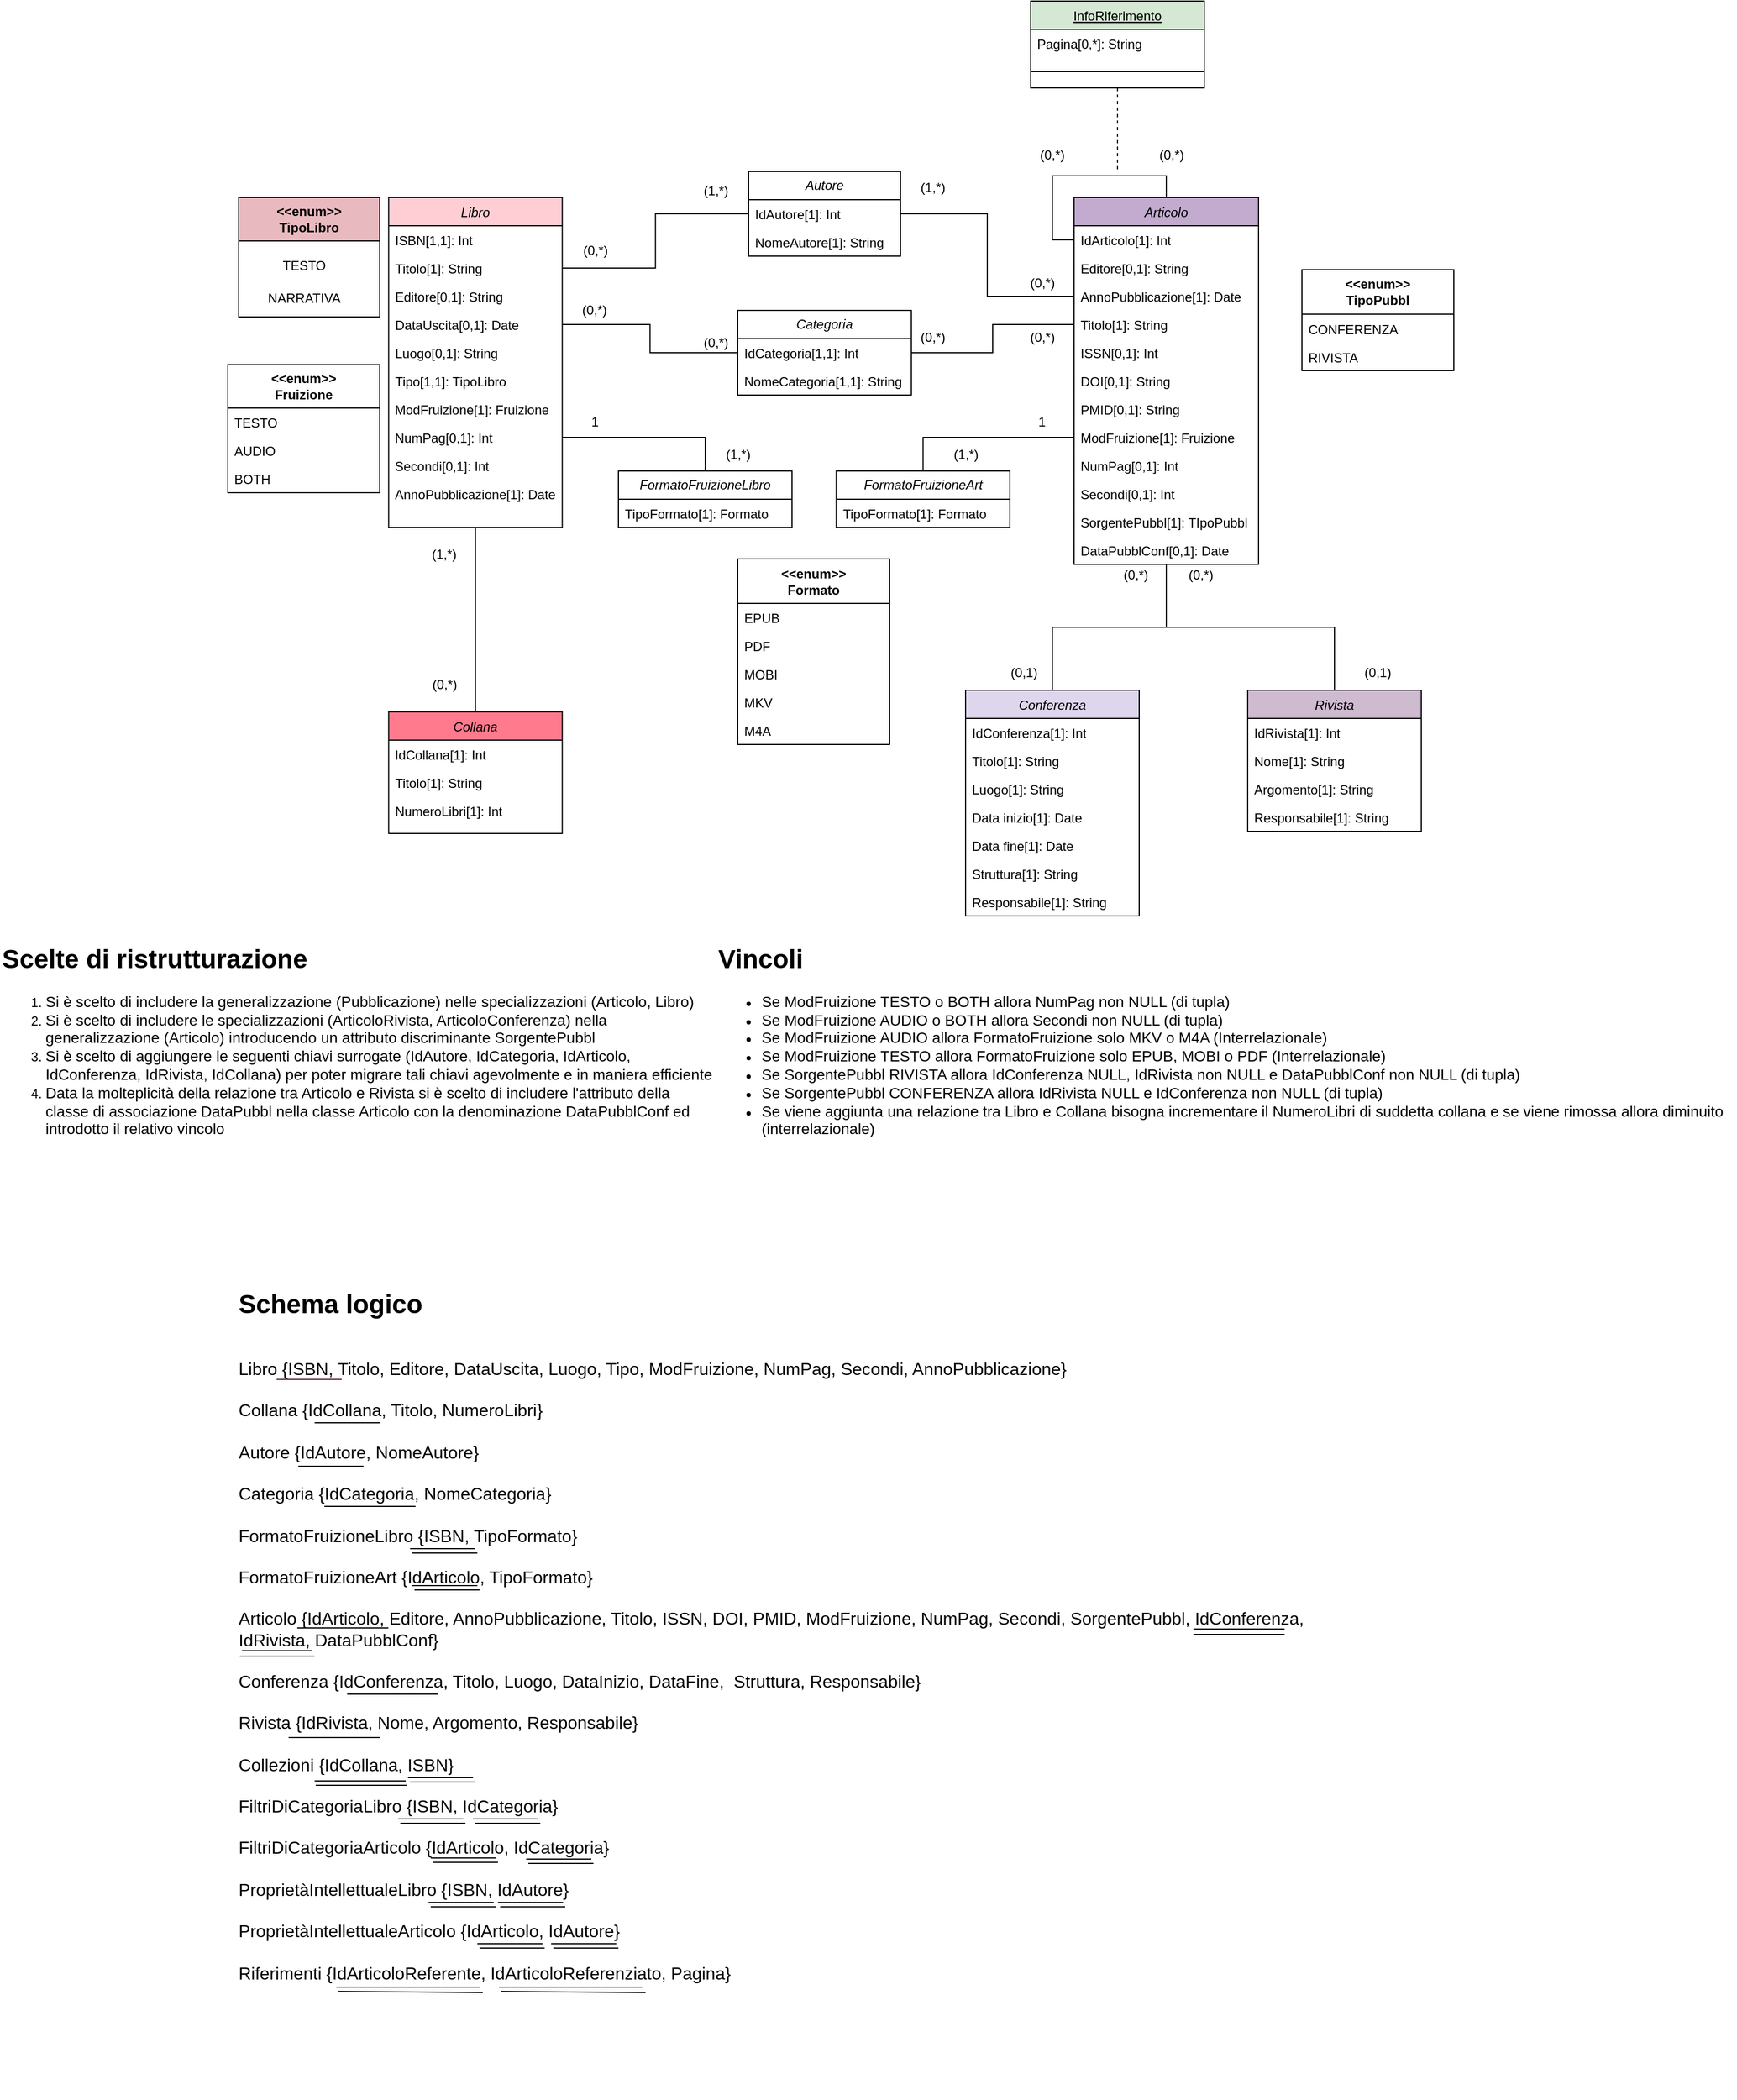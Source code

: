 <mxfile version="26.2.10">
  <diagram id="C5RBs43oDa-KdzZeNtuy" name="Page-1">
    <mxGraphModel dx="1946" dy="1031" grid="1" gridSize="10" guides="1" tooltips="1" connect="1" arrows="1" fold="1" page="1" pageScale="1" pageWidth="1654" pageHeight="2336" math="0" shadow="0">
      <root>
        <mxCell id="WIyWlLk6GJQsqaUBKTNV-0" />
        <mxCell id="WIyWlLk6GJQsqaUBKTNV-1" parent="WIyWlLk6GJQsqaUBKTNV-0" />
        <mxCell id="wBUcXcenZbgrJiCDahVn-0" value="Libro" style="swimlane;fontStyle=2;align=center;verticalAlign=top;childLayout=stackLayout;horizontal=1;startSize=26;horizontalStack=0;resizeParent=1;resizeLast=0;collapsible=1;marginBottom=0;rounded=0;shadow=0;strokeWidth=1;fillColor=#FFCED5;" vertex="1" parent="WIyWlLk6GJQsqaUBKTNV-1">
          <mxGeometry x="398.25" y="251" width="160" height="304" as="geometry">
            <mxRectangle x="550" y="140" width="160" height="26" as="alternateBounds" />
          </mxGeometry>
        </mxCell>
        <mxCell id="zkfFHV4jXpPFQw0GAbJ--1" value="ISBN[1,1]: Int" style="text;align=left;verticalAlign=top;spacingLeft=4;spacingRight=4;overflow=hidden;rotatable=0;points=[[0,0.5],[1,0.5]];portConstraint=eastwest;" parent="wBUcXcenZbgrJiCDahVn-0" vertex="1">
          <mxGeometry y="26" width="160" height="26" as="geometry" />
        </mxCell>
        <mxCell id="zkfFHV4jXpPFQw0GAbJ--2" value="Titolo[1]: String" style="text;align=left;verticalAlign=top;spacingLeft=4;spacingRight=4;overflow=hidden;rotatable=0;points=[[0,0.5],[1,0.5]];portConstraint=eastwest;rounded=0;shadow=0;html=0;" parent="wBUcXcenZbgrJiCDahVn-0" vertex="1">
          <mxGeometry y="52" width="160" height="26" as="geometry" />
        </mxCell>
        <mxCell id="WZa0bFDrUxoiRo7PPfeb-5" value="Editore[0,1]: String" style="text;align=left;verticalAlign=top;spacingLeft=4;spacingRight=4;overflow=hidden;rotatable=0;points=[[0,0.5],[1,0.5]];portConstraint=eastwest;rounded=0;shadow=0;html=0;" parent="wBUcXcenZbgrJiCDahVn-0" vertex="1">
          <mxGeometry y="78" width="160" height="26" as="geometry" />
        </mxCell>
        <mxCell id="wBUcXcenZbgrJiCDahVn-2" value="DataUscita[0,1]: Date" style="text;align=left;verticalAlign=top;spacingLeft=4;spacingRight=4;overflow=hidden;rotatable=0;points=[[0,0.5],[1,0.5]];portConstraint=eastwest;rounded=0;shadow=0;html=0;" vertex="1" parent="wBUcXcenZbgrJiCDahVn-0">
          <mxGeometry y="104" width="160" height="26" as="geometry" />
        </mxCell>
        <mxCell id="wBUcXcenZbgrJiCDahVn-3" value="Luogo[0,1]: String" style="text;align=left;verticalAlign=top;spacingLeft=4;spacingRight=4;overflow=hidden;rotatable=0;points=[[0,0.5],[1,0.5]];portConstraint=eastwest;rounded=0;shadow=0;html=0;" vertex="1" parent="wBUcXcenZbgrJiCDahVn-0">
          <mxGeometry y="130" width="160" height="26" as="geometry" />
        </mxCell>
        <mxCell id="wBUcXcenZbgrJiCDahVn-4" value="Tipo[1,1]: TipoLibro" style="text;align=left;verticalAlign=top;spacingLeft=4;spacingRight=4;overflow=hidden;rotatable=0;points=[[0,0.5],[1,0.5]];portConstraint=eastwest;rounded=0;shadow=0;html=0;" vertex="1" parent="wBUcXcenZbgrJiCDahVn-0">
          <mxGeometry y="156" width="160" height="26" as="geometry" />
        </mxCell>
        <mxCell id="wBUcXcenZbgrJiCDahVn-116" value="ModFruizione[1]: Fruizione" style="text;strokeColor=none;fillColor=none;align=left;verticalAlign=top;spacingLeft=4;spacingRight=4;overflow=hidden;rotatable=0;points=[[0,0.5],[1,0.5]];portConstraint=eastwest;whiteSpace=wrap;html=1;" vertex="1" parent="wBUcXcenZbgrJiCDahVn-0">
          <mxGeometry y="182" width="160" height="26" as="geometry" />
        </mxCell>
        <mxCell id="wBUcXcenZbgrJiCDahVn-117" value="&lt;span style=&quot;text-wrap-mode: nowrap;&quot;&gt;NumPag[0,1]: Int&lt;/span&gt;" style="text;strokeColor=none;fillColor=none;align=left;verticalAlign=top;spacingLeft=4;spacingRight=4;overflow=hidden;rotatable=0;points=[[0,0.5],[1,0.5]];portConstraint=eastwest;whiteSpace=wrap;html=1;" vertex="1" parent="wBUcXcenZbgrJiCDahVn-0">
          <mxGeometry y="208" width="160" height="26" as="geometry" />
        </mxCell>
        <mxCell id="wBUcXcenZbgrJiCDahVn-118" value="&lt;span style=&quot;text-wrap-mode: nowrap;&quot;&gt;Secondi[0,1]: Int&lt;/span&gt;" style="text;strokeColor=none;fillColor=none;align=left;verticalAlign=top;spacingLeft=4;spacingRight=4;overflow=hidden;rotatable=0;points=[[0,0.5],[1,0.5]];portConstraint=eastwest;whiteSpace=wrap;html=1;" vertex="1" parent="wBUcXcenZbgrJiCDahVn-0">
          <mxGeometry y="234" width="160" height="26" as="geometry" />
        </mxCell>
        <mxCell id="wBUcXcenZbgrJiCDahVn-13" value="&lt;span style=&quot;text-wrap-mode: nowrap;&quot;&gt;AnnoPubblicazione[1]: Date&lt;/span&gt;" style="text;strokeColor=none;fillColor=none;align=left;verticalAlign=top;spacingLeft=4;spacingRight=4;overflow=hidden;rotatable=0;points=[[0,0.5],[1,0.5]];portConstraint=eastwest;whiteSpace=wrap;html=1;" vertex="1" parent="wBUcXcenZbgrJiCDahVn-0">
          <mxGeometry y="260" width="160" height="26" as="geometry" />
        </mxCell>
        <mxCell id="wBUcXcenZbgrJiCDahVn-37" style="edgeStyle=orthogonalEdgeStyle;rounded=0;orthogonalLoop=1;jettySize=auto;html=1;endArrow=none;startFill=0;" edge="1" parent="WIyWlLk6GJQsqaUBKTNV-1" source="wBUcXcenZbgrJiCDahVn-6" target="wBUcXcenZbgrJiCDahVn-0">
          <mxGeometry relative="1" as="geometry" />
        </mxCell>
        <mxCell id="wBUcXcenZbgrJiCDahVn-6" value="Collana" style="swimlane;fontStyle=2;align=center;verticalAlign=top;childLayout=stackLayout;horizontal=1;startSize=26;horizontalStack=0;resizeParent=1;resizeLast=0;collapsible=1;marginBottom=0;rounded=0;shadow=0;strokeWidth=1;fillColor=#FF7A8C;" vertex="1" parent="WIyWlLk6GJQsqaUBKTNV-1">
          <mxGeometry x="398.25" y="725" width="160" height="112" as="geometry">
            <mxRectangle x="550" y="140" width="160" height="26" as="alternateBounds" />
          </mxGeometry>
        </mxCell>
        <mxCell id="wBUcXcenZbgrJiCDahVn-18" value="IdCollana[1]: Int" style="text;strokeColor=none;fillColor=none;align=left;verticalAlign=top;spacingLeft=4;spacingRight=4;overflow=hidden;rotatable=0;points=[[0,0.5],[1,0.5]];portConstraint=eastwest;whiteSpace=wrap;html=1;" vertex="1" parent="wBUcXcenZbgrJiCDahVn-6">
          <mxGeometry y="26" width="160" height="26" as="geometry" />
        </mxCell>
        <mxCell id="wBUcXcenZbgrJiCDahVn-7" value="Titolo[1]: String" style="text;align=left;verticalAlign=top;spacingLeft=4;spacingRight=4;overflow=hidden;rotatable=0;points=[[0,0.5],[1,0.5]];portConstraint=eastwest;rounded=0;shadow=0;html=0;" vertex="1" parent="wBUcXcenZbgrJiCDahVn-6">
          <mxGeometry y="52" width="160" height="26" as="geometry" />
        </mxCell>
        <mxCell id="wBUcXcenZbgrJiCDahVn-8" value="NumeroLibri[1]: Int" style="text;align=left;verticalAlign=top;spacingLeft=4;spacingRight=4;overflow=hidden;rotatable=0;points=[[0,0.5],[1,0.5]];portConstraint=eastwest;rounded=0;shadow=0;html=0;" vertex="1" parent="wBUcXcenZbgrJiCDahVn-6">
          <mxGeometry y="78" width="160" height="26" as="geometry" />
        </mxCell>
        <mxCell id="wBUcXcenZbgrJiCDahVn-10" value="&amp;lt;&amp;lt;enum&amp;gt;&amp;gt;&lt;div&gt;TipoLibro&lt;/div&gt;" style="swimlane;whiteSpace=wrap;html=1;startSize=40;fillColor=#E8BABF;" vertex="1" parent="WIyWlLk6GJQsqaUBKTNV-1">
          <mxGeometry x="260" y="251" width="130" height="110" as="geometry" />
        </mxCell>
        <mxCell id="wBUcXcenZbgrJiCDahVn-11" value="TESTO" style="text;html=1;align=center;verticalAlign=middle;resizable=0;points=[];autosize=1;strokeColor=none;fillColor=none;" vertex="1" parent="wBUcXcenZbgrJiCDahVn-10">
          <mxGeometry x="30" y="48" width="60" height="30" as="geometry" />
        </mxCell>
        <mxCell id="wBUcXcenZbgrJiCDahVn-12" value="NARRATIVA" style="text;html=1;align=center;verticalAlign=middle;resizable=0;points=[];autosize=1;strokeColor=none;fillColor=none;" vertex="1" parent="wBUcXcenZbgrJiCDahVn-10">
          <mxGeometry x="15" y="78" width="90" height="30" as="geometry" />
        </mxCell>
        <mxCell id="wBUcXcenZbgrJiCDahVn-40" style="edgeStyle=orthogonalEdgeStyle;rounded=0;orthogonalLoop=1;jettySize=auto;html=1;endArrow=none;startFill=0;" edge="1" parent="WIyWlLk6GJQsqaUBKTNV-1" source="wBUcXcenZbgrJiCDahVn-14" target="wBUcXcenZbgrJiCDahVn-2">
          <mxGeometry relative="1" as="geometry" />
        </mxCell>
        <mxCell id="wBUcXcenZbgrJiCDahVn-14" value="&lt;i&gt;Categoria&lt;/i&gt;" style="swimlane;fontStyle=0;childLayout=stackLayout;horizontal=1;startSize=26;fillColor=light-dark(transparent,#690B0B);horizontalStack=0;resizeParent=1;resizeParentMax=0;resizeLast=0;collapsible=1;marginBottom=0;whiteSpace=wrap;html=1;" vertex="1" parent="WIyWlLk6GJQsqaUBKTNV-1">
          <mxGeometry x="720" y="355" width="160" height="78" as="geometry" />
        </mxCell>
        <mxCell id="wBUcXcenZbgrJiCDahVn-15" value="IdCategoria[1,1]: Int" style="text;strokeColor=none;fillColor=none;align=left;verticalAlign=top;spacingLeft=4;spacingRight=4;overflow=hidden;rotatable=0;points=[[0,0.5],[1,0.5]];portConstraint=eastwest;whiteSpace=wrap;html=1;" vertex="1" parent="wBUcXcenZbgrJiCDahVn-14">
          <mxGeometry y="26" width="160" height="26" as="geometry" />
        </mxCell>
        <mxCell id="wBUcXcenZbgrJiCDahVn-16" value="NomeCategoria[1,1]: String" style="text;strokeColor=none;fillColor=none;align=left;verticalAlign=top;spacingLeft=4;spacingRight=4;overflow=hidden;rotatable=0;points=[[0,0.5],[1,0.5]];portConstraint=eastwest;whiteSpace=wrap;html=1;" vertex="1" parent="wBUcXcenZbgrJiCDahVn-14">
          <mxGeometry y="52" width="160" height="26" as="geometry" />
        </mxCell>
        <mxCell id="wBUcXcenZbgrJiCDahVn-19" value="&lt;i&gt;Autore&lt;/i&gt;" style="swimlane;fontStyle=0;childLayout=stackLayout;horizontal=1;startSize=26;fillColor=light-dark(transparent,#87501F);horizontalStack=0;resizeParent=1;resizeParentMax=0;resizeLast=0;collapsible=1;marginBottom=0;whiteSpace=wrap;html=1;" vertex="1" parent="WIyWlLk6GJQsqaUBKTNV-1">
          <mxGeometry x="730" y="227" width="140" height="78" as="geometry" />
        </mxCell>
        <mxCell id="wBUcXcenZbgrJiCDahVn-20" value="IdAutore[1]: Int" style="text;strokeColor=none;fillColor=none;align=left;verticalAlign=top;spacingLeft=4;spacingRight=4;overflow=hidden;rotatable=0;points=[[0,0.5],[1,0.5]];portConstraint=eastwest;whiteSpace=wrap;html=1;" vertex="1" parent="wBUcXcenZbgrJiCDahVn-19">
          <mxGeometry y="26" width="140" height="26" as="geometry" />
        </mxCell>
        <mxCell id="wBUcXcenZbgrJiCDahVn-21" value="NomeAutore[1]: String" style="text;strokeColor=none;fillColor=none;align=left;verticalAlign=top;spacingLeft=4;spacingRight=4;overflow=hidden;rotatable=0;points=[[0,0.5],[1,0.5]];portConstraint=eastwest;whiteSpace=wrap;html=1;" vertex="1" parent="wBUcXcenZbgrJiCDahVn-19">
          <mxGeometry y="52" width="140" height="26" as="geometry" />
        </mxCell>
        <mxCell id="wBUcXcenZbgrJiCDahVn-36" style="edgeStyle=orthogonalEdgeStyle;rounded=0;orthogonalLoop=1;jettySize=auto;html=1;endArrow=none;startFill=0;" edge="1" parent="WIyWlLk6GJQsqaUBKTNV-1" source="zkfFHV4jXpPFQw0GAbJ--2" target="wBUcXcenZbgrJiCDahVn-19">
          <mxGeometry relative="1" as="geometry" />
        </mxCell>
        <mxCell id="wBUcXcenZbgrJiCDahVn-77" style="edgeStyle=orthogonalEdgeStyle;rounded=0;orthogonalLoop=1;jettySize=auto;html=1;endArrow=none;startFill=0;" edge="1" parent="WIyWlLk6GJQsqaUBKTNV-1" source="wBUcXcenZbgrJiCDahVn-41" target="wBUcXcenZbgrJiCDahVn-50">
          <mxGeometry relative="1" as="geometry" />
        </mxCell>
        <mxCell id="wBUcXcenZbgrJiCDahVn-78" style="edgeStyle=orthogonalEdgeStyle;rounded=0;orthogonalLoop=1;jettySize=auto;html=1;endArrow=none;startFill=0;" edge="1" parent="WIyWlLk6GJQsqaUBKTNV-1" source="wBUcXcenZbgrJiCDahVn-41" target="wBUcXcenZbgrJiCDahVn-45">
          <mxGeometry relative="1" as="geometry" />
        </mxCell>
        <mxCell id="wBUcXcenZbgrJiCDahVn-41" value="Articolo" style="swimlane;fontStyle=2;align=center;verticalAlign=top;childLayout=stackLayout;horizontal=1;startSize=26;horizontalStack=0;resizeParent=1;resizeLast=0;collapsible=1;marginBottom=0;rounded=0;shadow=0;strokeWidth=1;fillColor=#C3ABD0;" vertex="1" parent="WIyWlLk6GJQsqaUBKTNV-1">
          <mxGeometry x="1030" y="251" width="170" height="338" as="geometry">
            <mxRectangle x="550" y="140" width="160" height="26" as="alternateBounds" />
          </mxGeometry>
        </mxCell>
        <mxCell id="wBUcXcenZbgrJiCDahVn-76" value="IdArticolo[1]: Int" style="text;strokeColor=none;fillColor=none;align=left;verticalAlign=top;spacingLeft=4;spacingRight=4;overflow=hidden;rotatable=0;points=[[0,0.5],[1,0.5]];portConstraint=eastwest;whiteSpace=wrap;html=1;" vertex="1" parent="wBUcXcenZbgrJiCDahVn-41">
          <mxGeometry y="26" width="170" height="26" as="geometry" />
        </mxCell>
        <mxCell id="wBUcXcenZbgrJiCDahVn-64" value="Editore[0,1]: String" style="text;align=left;verticalAlign=top;spacingLeft=4;spacingRight=4;overflow=hidden;rotatable=0;points=[[0,0.5],[1,0.5]];portConstraint=eastwest;rounded=0;shadow=0;html=0;" vertex="1" parent="wBUcXcenZbgrJiCDahVn-41">
          <mxGeometry y="52" width="170" height="26" as="geometry" />
        </mxCell>
        <mxCell id="wBUcXcenZbgrJiCDahVn-63" value="AnnoPubblicazione[1]: Date" style="text;align=left;verticalAlign=top;spacingLeft=4;spacingRight=4;overflow=hidden;rotatable=0;points=[[0,0.5],[1,0.5]];portConstraint=eastwest;rounded=0;shadow=0;html=0;" vertex="1" parent="wBUcXcenZbgrJiCDahVn-41">
          <mxGeometry y="78" width="170" height="26" as="geometry" />
        </mxCell>
        <mxCell id="wBUcXcenZbgrJiCDahVn-62" value="Titolo[1]: String" style="text;align=left;verticalAlign=top;spacingLeft=4;spacingRight=4;overflow=hidden;rotatable=0;points=[[0,0.5],[1,0.5]];portConstraint=eastwest;" vertex="1" parent="wBUcXcenZbgrJiCDahVn-41">
          <mxGeometry y="104" width="170" height="26" as="geometry" />
        </mxCell>
        <mxCell id="wBUcXcenZbgrJiCDahVn-75" value="ISSN[0,1]: Int" style="text;align=left;verticalAlign=top;spacingLeft=4;spacingRight=4;overflow=hidden;rotatable=0;points=[[0,0.5],[1,0.5]];portConstraint=eastwest;" vertex="1" parent="wBUcXcenZbgrJiCDahVn-41">
          <mxGeometry y="130" width="170" height="26" as="geometry" />
        </mxCell>
        <mxCell id="wBUcXcenZbgrJiCDahVn-43" value="DOI[0,1]: String" style="text;align=left;verticalAlign=top;spacingLeft=4;spacingRight=4;overflow=hidden;rotatable=0;points=[[0,0.5],[1,0.5]];portConstraint=eastwest;" vertex="1" parent="wBUcXcenZbgrJiCDahVn-41">
          <mxGeometry y="156" width="170" height="26" as="geometry" />
        </mxCell>
        <mxCell id="wBUcXcenZbgrJiCDahVn-90" style="edgeStyle=orthogonalEdgeStyle;rounded=0;orthogonalLoop=1;jettySize=auto;html=1;endArrow=none;startFill=0;" edge="1" parent="wBUcXcenZbgrJiCDahVn-41" source="wBUcXcenZbgrJiCDahVn-41" target="wBUcXcenZbgrJiCDahVn-76">
          <mxGeometry relative="1" as="geometry" />
        </mxCell>
        <mxCell id="wBUcXcenZbgrJiCDahVn-151" value="PMID[0,1]: String" style="text;strokeColor=none;fillColor=none;align=left;verticalAlign=top;spacingLeft=4;spacingRight=4;overflow=hidden;rotatable=0;points=[[0,0.5],[1,0.5]];portConstraint=eastwest;whiteSpace=wrap;html=1;" vertex="1" parent="wBUcXcenZbgrJiCDahVn-41">
          <mxGeometry y="182" width="170" height="26" as="geometry" />
        </mxCell>
        <mxCell id="wBUcXcenZbgrJiCDahVn-120" value="ModFruizione[1]: Fruizione" style="text;align=left;verticalAlign=top;spacingLeft=4;spacingRight=4;overflow=hidden;rotatable=0;points=[[0,0.5],[1,0.5]];portConstraint=eastwest;" vertex="1" parent="wBUcXcenZbgrJiCDahVn-41">
          <mxGeometry y="208" width="170" height="26" as="geometry" />
        </mxCell>
        <mxCell id="wBUcXcenZbgrJiCDahVn-121" value="NumPag[0,1]: Int" style="text;align=left;verticalAlign=top;spacingLeft=4;spacingRight=4;overflow=hidden;rotatable=0;points=[[0,0.5],[1,0.5]];portConstraint=eastwest;" vertex="1" parent="wBUcXcenZbgrJiCDahVn-41">
          <mxGeometry y="234" width="170" height="26" as="geometry" />
        </mxCell>
        <mxCell id="wBUcXcenZbgrJiCDahVn-122" value="Secondi[0,1]: Int" style="text;align=left;verticalAlign=top;spacingLeft=4;spacingRight=4;overflow=hidden;rotatable=0;points=[[0,0.5],[1,0.5]];portConstraint=eastwest;" vertex="1" parent="wBUcXcenZbgrJiCDahVn-41">
          <mxGeometry y="260" width="170" height="26" as="geometry" />
        </mxCell>
        <mxCell id="wBUcXcenZbgrJiCDahVn-152" value="SorgentePubbl[1]: TIpoPubbl" style="text;strokeColor=none;fillColor=none;align=left;verticalAlign=top;spacingLeft=4;spacingRight=4;overflow=hidden;rotatable=0;points=[[0,0.5],[1,0.5]];portConstraint=eastwest;whiteSpace=wrap;html=1;" vertex="1" parent="wBUcXcenZbgrJiCDahVn-41">
          <mxGeometry y="286" width="170" height="26" as="geometry" />
        </mxCell>
        <mxCell id="wBUcXcenZbgrJiCDahVn-160" value="DataPubblConf[0,1]: Date" style="text;strokeColor=none;fillColor=none;align=left;verticalAlign=top;spacingLeft=4;spacingRight=4;overflow=hidden;rotatable=0;points=[[0,0.5],[1,0.5]];portConstraint=eastwest;whiteSpace=wrap;html=1;" vertex="1" parent="wBUcXcenZbgrJiCDahVn-41">
          <mxGeometry y="312" width="170" height="26" as="geometry" />
        </mxCell>
        <mxCell id="wBUcXcenZbgrJiCDahVn-45" value="Rivista" style="swimlane;fontStyle=2;align=center;verticalAlign=top;childLayout=stackLayout;horizontal=1;startSize=26;horizontalStack=0;resizeParent=1;resizeLast=0;collapsible=1;marginBottom=0;rounded=0;shadow=0;strokeWidth=1;fillColor=light-dark(#CFBBD0,#B8AB0D);" vertex="1" parent="WIyWlLk6GJQsqaUBKTNV-1">
          <mxGeometry x="1190" y="705" width="160" height="130" as="geometry">
            <mxRectangle x="550" y="140" width="160" height="26" as="alternateBounds" />
          </mxGeometry>
        </mxCell>
        <mxCell id="wBUcXcenZbgrJiCDahVn-71" value="IdRivista[1]: Int" style="text;strokeColor=none;fillColor=none;align=left;verticalAlign=top;spacingLeft=4;spacingRight=4;overflow=hidden;rotatable=0;points=[[0,0.5],[1,0.5]];portConstraint=eastwest;whiteSpace=wrap;html=1;" vertex="1" parent="wBUcXcenZbgrJiCDahVn-45">
          <mxGeometry y="26" width="160" height="26" as="geometry" />
        </mxCell>
        <mxCell id="wBUcXcenZbgrJiCDahVn-46" value="Nome[1]: String" style="text;align=left;verticalAlign=top;spacingLeft=4;spacingRight=4;overflow=hidden;rotatable=0;points=[[0,0.5],[1,0.5]];portConstraint=eastwest;" vertex="1" parent="wBUcXcenZbgrJiCDahVn-45">
          <mxGeometry y="52" width="160" height="26" as="geometry" />
        </mxCell>
        <mxCell id="wBUcXcenZbgrJiCDahVn-47" value="Argomento[1]: String" style="text;align=left;verticalAlign=top;spacingLeft=4;spacingRight=4;overflow=hidden;rotatable=0;points=[[0,0.5],[1,0.5]];portConstraint=eastwest;rounded=0;shadow=0;html=0;" vertex="1" parent="wBUcXcenZbgrJiCDahVn-45">
          <mxGeometry y="78" width="160" height="26" as="geometry" />
        </mxCell>
        <mxCell id="wBUcXcenZbgrJiCDahVn-48" value="Responsabile[1]: String" style="text;align=left;verticalAlign=top;spacingLeft=4;spacingRight=4;overflow=hidden;rotatable=0;points=[[0,0.5],[1,0.5]];portConstraint=eastwest;rounded=0;shadow=0;html=0;" vertex="1" parent="wBUcXcenZbgrJiCDahVn-45">
          <mxGeometry y="104" width="160" height="26" as="geometry" />
        </mxCell>
        <mxCell id="wBUcXcenZbgrJiCDahVn-50" value="Conferenza" style="swimlane;fontStyle=2;align=center;verticalAlign=top;childLayout=stackLayout;horizontal=1;startSize=26;horizontalStack=0;resizeParent=1;resizeLast=0;collapsible=1;marginBottom=0;rounded=0;shadow=0;strokeWidth=1;fillColor=light-dark(#DED6ED,#4C6B69);" vertex="1" parent="WIyWlLk6GJQsqaUBKTNV-1">
          <mxGeometry x="930" y="705" width="160" height="208" as="geometry">
            <mxRectangle x="550" y="140" width="160" height="26" as="alternateBounds" />
          </mxGeometry>
        </mxCell>
        <mxCell id="wBUcXcenZbgrJiCDahVn-70" value="IdConferenza[1]: Int" style="text;strokeColor=none;fillColor=none;align=left;verticalAlign=top;spacingLeft=4;spacingRight=4;overflow=hidden;rotatable=0;points=[[0,0.5],[1,0.5]];portConstraint=eastwest;whiteSpace=wrap;html=1;" vertex="1" parent="wBUcXcenZbgrJiCDahVn-50">
          <mxGeometry y="26" width="160" height="26" as="geometry" />
        </mxCell>
        <mxCell id="wBUcXcenZbgrJiCDahVn-51" value="Titolo[1]: String" style="text;align=left;verticalAlign=top;spacingLeft=4;spacingRight=4;overflow=hidden;rotatable=0;points=[[0,0.5],[1,0.5]];portConstraint=eastwest;" vertex="1" parent="wBUcXcenZbgrJiCDahVn-50">
          <mxGeometry y="52" width="160" height="26" as="geometry" />
        </mxCell>
        <mxCell id="wBUcXcenZbgrJiCDahVn-52" value="Luogo[1]: String" style="text;align=left;verticalAlign=top;spacingLeft=4;spacingRight=4;overflow=hidden;rotatable=0;points=[[0,0.5],[1,0.5]];portConstraint=eastwest;" vertex="1" parent="wBUcXcenZbgrJiCDahVn-50">
          <mxGeometry y="78" width="160" height="26" as="geometry" />
        </mxCell>
        <mxCell id="wBUcXcenZbgrJiCDahVn-53" value="Data inizio[1]: Date" style="text;align=left;verticalAlign=top;spacingLeft=4;spacingRight=4;overflow=hidden;rotatable=0;points=[[0,0.5],[1,0.5]];portConstraint=eastwest;rounded=0;shadow=0;html=0;" vertex="1" parent="wBUcXcenZbgrJiCDahVn-50">
          <mxGeometry y="104" width="160" height="26" as="geometry" />
        </mxCell>
        <mxCell id="wBUcXcenZbgrJiCDahVn-54" value="Data fine[1]: Date" style="text;align=left;verticalAlign=top;spacingLeft=4;spacingRight=4;overflow=hidden;rotatable=0;points=[[0,0.5],[1,0.5]];portConstraint=eastwest;rounded=0;shadow=0;html=0;" vertex="1" parent="wBUcXcenZbgrJiCDahVn-50">
          <mxGeometry y="130" width="160" height="26" as="geometry" />
        </mxCell>
        <mxCell id="wBUcXcenZbgrJiCDahVn-55" value="Struttura[1]: String" style="text;align=left;verticalAlign=top;spacingLeft=4;spacingRight=4;overflow=hidden;rotatable=0;points=[[0,0.5],[1,0.5]];portConstraint=eastwest;rounded=0;shadow=0;html=0;" vertex="1" parent="wBUcXcenZbgrJiCDahVn-50">
          <mxGeometry y="156" width="160" height="26" as="geometry" />
        </mxCell>
        <mxCell id="wBUcXcenZbgrJiCDahVn-56" value="Responsabile[1]: String" style="text;align=left;verticalAlign=top;spacingLeft=4;spacingRight=4;overflow=hidden;rotatable=0;points=[[0,0.5],[1,0.5]];portConstraint=eastwest;rounded=0;shadow=0;html=0;" vertex="1" parent="wBUcXcenZbgrJiCDahVn-50">
          <mxGeometry y="182" width="160" height="26" as="geometry" />
        </mxCell>
        <mxCell id="wBUcXcenZbgrJiCDahVn-68" style="edgeStyle=orthogonalEdgeStyle;rounded=0;orthogonalLoop=1;jettySize=auto;html=1;entryX=0;entryY=0.5;entryDx=0;entryDy=0;endArrow=none;startFill=0;" edge="1" parent="WIyWlLk6GJQsqaUBKTNV-1" source="wBUcXcenZbgrJiCDahVn-15" target="wBUcXcenZbgrJiCDahVn-62">
          <mxGeometry relative="1" as="geometry" />
        </mxCell>
        <mxCell id="wBUcXcenZbgrJiCDahVn-69" style="edgeStyle=orthogonalEdgeStyle;rounded=0;orthogonalLoop=1;jettySize=auto;html=1;endArrow=none;startFill=0;" edge="1" parent="WIyWlLk6GJQsqaUBKTNV-1" source="wBUcXcenZbgrJiCDahVn-20" target="wBUcXcenZbgrJiCDahVn-63">
          <mxGeometry relative="1" as="geometry" />
        </mxCell>
        <mxCell id="wBUcXcenZbgrJiCDahVn-93" style="edgeStyle=orthogonalEdgeStyle;rounded=0;orthogonalLoop=1;jettySize=auto;html=1;endArrow=none;startFill=0;dashed=1;" edge="1" parent="WIyWlLk6GJQsqaUBKTNV-1" source="wBUcXcenZbgrJiCDahVn-85">
          <mxGeometry relative="1" as="geometry">
            <mxPoint x="1070" y="225" as="targetPoint" />
          </mxGeometry>
        </mxCell>
        <mxCell id="wBUcXcenZbgrJiCDahVn-85" value="InfoRiferimento" style="swimlane;fontStyle=4;align=center;verticalAlign=top;childLayout=stackLayout;horizontal=1;startSize=26;horizontalStack=0;resizeParent=1;resizeLast=0;collapsible=1;marginBottom=0;rounded=0;shadow=0;strokeWidth=1;fillColor=#D5E8D4;" vertex="1" parent="WIyWlLk6GJQsqaUBKTNV-1">
          <mxGeometry x="990" y="70" width="160" height="80" as="geometry">
            <mxRectangle x="550" y="140" width="160" height="26" as="alternateBounds" />
          </mxGeometry>
        </mxCell>
        <mxCell id="wBUcXcenZbgrJiCDahVn-87" value="Pagina[0,*]: String" style="text;align=left;verticalAlign=top;spacingLeft=4;spacingRight=4;overflow=hidden;rotatable=0;points=[[0,0.5],[1,0.5]];portConstraint=eastwest;" vertex="1" parent="wBUcXcenZbgrJiCDahVn-85">
          <mxGeometry y="26" width="160" height="26" as="geometry" />
        </mxCell>
        <mxCell id="wBUcXcenZbgrJiCDahVn-88" value="" style="line;html=1;strokeWidth=1;align=left;verticalAlign=middle;spacingTop=-1;spacingLeft=3;spacingRight=3;rotatable=0;labelPosition=right;points=[];portConstraint=eastwest;" vertex="1" parent="wBUcXcenZbgrJiCDahVn-85">
          <mxGeometry y="52" width="160" height="26" as="geometry" />
        </mxCell>
        <mxCell id="wBUcXcenZbgrJiCDahVn-94" value="(0,*)" style="text;html=1;align=center;verticalAlign=middle;whiteSpace=wrap;rounded=0;" vertex="1" parent="WIyWlLk6GJQsqaUBKTNV-1">
          <mxGeometry x="980" y="197" width="60" height="30" as="geometry" />
        </mxCell>
        <mxCell id="wBUcXcenZbgrJiCDahVn-95" value="(0,*)" style="text;html=1;align=center;verticalAlign=middle;whiteSpace=wrap;rounded=0;" vertex="1" parent="WIyWlLk6GJQsqaUBKTNV-1">
          <mxGeometry x="1090" y="197" width="60" height="30" as="geometry" />
        </mxCell>
        <mxCell id="wBUcXcenZbgrJiCDahVn-96" value="(0,*)" style="text;html=1;align=center;verticalAlign=middle;whiteSpace=wrap;rounded=0;" vertex="1" parent="WIyWlLk6GJQsqaUBKTNV-1">
          <mxGeometry x="420" y="685" width="60" height="30" as="geometry" />
        </mxCell>
        <mxCell id="wBUcXcenZbgrJiCDahVn-97" value="(1,*)" style="text;html=1;align=center;verticalAlign=middle;whiteSpace=wrap;rounded=0;" vertex="1" parent="WIyWlLk6GJQsqaUBKTNV-1">
          <mxGeometry x="419.21" y="565" width="60.79" height="30" as="geometry" />
        </mxCell>
        <mxCell id="wBUcXcenZbgrJiCDahVn-119" style="edgeStyle=orthogonalEdgeStyle;rounded=0;orthogonalLoop=1;jettySize=auto;html=1;endArrow=none;startFill=0;" edge="1" parent="WIyWlLk6GJQsqaUBKTNV-1" source="wBUcXcenZbgrJiCDahVn-108" target="wBUcXcenZbgrJiCDahVn-117">
          <mxGeometry relative="1" as="geometry" />
        </mxCell>
        <mxCell id="wBUcXcenZbgrJiCDahVn-108" value="&lt;i&gt;FormatoFruizioneLibro&lt;/i&gt;" style="swimlane;fontStyle=0;childLayout=stackLayout;horizontal=1;startSize=26;fillColor=light-dark(transparent,#615BFF);horizontalStack=0;resizeParent=1;resizeParentMax=0;resizeLast=0;collapsible=1;marginBottom=0;whiteSpace=wrap;html=1;" vertex="1" parent="WIyWlLk6GJQsqaUBKTNV-1">
          <mxGeometry x="610" y="503" width="160" height="52" as="geometry" />
        </mxCell>
        <mxCell id="wBUcXcenZbgrJiCDahVn-109" value="TipoFormato[1]: Formato" style="text;strokeColor=none;fillColor=none;align=left;verticalAlign=top;spacingLeft=4;spacingRight=4;overflow=hidden;rotatable=0;points=[[0,0.5],[1,0.5]];portConstraint=eastwest;whiteSpace=wrap;html=1;" vertex="1" parent="wBUcXcenZbgrJiCDahVn-108">
          <mxGeometry y="26" width="160" height="26" as="geometry" />
        </mxCell>
        <mxCell id="wBUcXcenZbgrJiCDahVn-112" value="&lt;b&gt;&amp;lt;&amp;lt;enum&amp;gt;&amp;gt;&lt;br&gt;Fruizione&lt;/b&gt;" style="swimlane;fontStyle=0;childLayout=stackLayout;horizontal=1;startSize=40;fillColor=light-dark(transparent,#662E41);horizontalStack=0;resizeParent=1;resizeParentMax=0;resizeLast=0;collapsible=1;marginBottom=0;whiteSpace=wrap;html=1;" vertex="1" parent="WIyWlLk6GJQsqaUBKTNV-1">
          <mxGeometry x="250" y="405" width="140" height="118" as="geometry" />
        </mxCell>
        <mxCell id="wBUcXcenZbgrJiCDahVn-113" value="TESTO" style="text;strokeColor=none;fillColor=none;align=left;verticalAlign=top;spacingLeft=4;spacingRight=4;overflow=hidden;rotatable=0;points=[[0,0.5],[1,0.5]];portConstraint=eastwest;whiteSpace=wrap;html=1;" vertex="1" parent="wBUcXcenZbgrJiCDahVn-112">
          <mxGeometry y="40" width="140" height="26" as="geometry" />
        </mxCell>
        <mxCell id="wBUcXcenZbgrJiCDahVn-114" value="AUDIO" style="text;strokeColor=none;fillColor=none;align=left;verticalAlign=top;spacingLeft=4;spacingRight=4;overflow=hidden;rotatable=0;points=[[0,0.5],[1,0.5]];portConstraint=eastwest;whiteSpace=wrap;html=1;" vertex="1" parent="wBUcXcenZbgrJiCDahVn-112">
          <mxGeometry y="66" width="140" height="26" as="geometry" />
        </mxCell>
        <mxCell id="wBUcXcenZbgrJiCDahVn-115" value="BOTH" style="text;strokeColor=none;fillColor=none;align=left;verticalAlign=top;spacingLeft=4;spacingRight=4;overflow=hidden;rotatable=0;points=[[0,0.5],[1,0.5]];portConstraint=eastwest;whiteSpace=wrap;html=1;" vertex="1" parent="wBUcXcenZbgrJiCDahVn-112">
          <mxGeometry y="92" width="140" height="26" as="geometry" />
        </mxCell>
        <mxCell id="wBUcXcenZbgrJiCDahVn-123" value="&lt;h1 style=&quot;margin-top: 0px;&quot;&gt;Vincoli&lt;/h1&gt;&lt;div&gt;&lt;ul&gt;&lt;li&gt;&lt;font style=&quot;font-size: 14px;&quot;&gt;Se ModFruizione TESTO o BOTH allora NumPag non NULL (di tupla)&lt;/font&gt;&lt;/li&gt;&lt;li&gt;&lt;font style=&quot;font-size: 14px;&quot;&gt;Se ModFruizione AUDIO o BOTH allora Secondi non NULL (di tupla)&lt;/font&gt;&lt;/li&gt;&lt;li&gt;&lt;font style=&quot;font-size: 14px;&quot;&gt;Se ModFruizione AUDIO allora FormatoFruizione solo MKV o M4A (Interrelazionale)&lt;/font&gt;&lt;/li&gt;&lt;li&gt;&lt;font style=&quot;font-size: 14px;&quot;&gt;Se ModFruizione TESTO allora FormatoFruizione solo EPUB, MOBI o PDF (Interrelazionale)&lt;/font&gt;&lt;/li&gt;&lt;li&gt;&lt;font style=&quot;font-size: 14px;&quot;&gt;Se SorgentePubbl RIVISTA allora IdConferenza NULL, IdRivista non NULL e DataPubblConf non NULL (di tupla)&lt;/font&gt;&lt;/li&gt;&lt;li&gt;&lt;font style=&quot;font-size: 14px;&quot;&gt;Se SorgentePubbl CONFERENZA allora IdRivista NULL e IdConferenza non NULL (di tupla)&lt;/font&gt;&lt;/li&gt;&lt;li&gt;&lt;font style=&quot;font-size: 14px;&quot;&gt;Se viene aggiunta una relazione tra Libro e Collana bisogna incrementare il NumeroLibri di suddetta collana e se viene rimossa allora diminuito (interrelazionale)&lt;/font&gt;&lt;/li&gt;&lt;/ul&gt;&lt;/div&gt;" style="text;html=1;whiteSpace=wrap;overflow=hidden;rounded=0;" vertex="1" parent="WIyWlLk6GJQsqaUBKTNV-1">
          <mxGeometry x="700" y="932" width="940" height="208" as="geometry" />
        </mxCell>
        <mxCell id="wBUcXcenZbgrJiCDahVn-125" value="(1,*)" style="text;html=1;align=center;verticalAlign=middle;whiteSpace=wrap;rounded=0;" vertex="1" parent="WIyWlLk6GJQsqaUBKTNV-1">
          <mxGeometry x="690.0" y="473" width="60.79" height="30" as="geometry" />
        </mxCell>
        <mxCell id="wBUcXcenZbgrJiCDahVn-126" value="(1,*)" style="text;html=1;align=center;verticalAlign=middle;whiteSpace=wrap;rounded=0;" vertex="1" parent="WIyWlLk6GJQsqaUBKTNV-1">
          <mxGeometry x="900.0" y="473" width="60.79" height="30" as="geometry" />
        </mxCell>
        <mxCell id="wBUcXcenZbgrJiCDahVn-127" value="1" style="text;html=1;align=center;verticalAlign=middle;whiteSpace=wrap;rounded=0;" vertex="1" parent="WIyWlLk6GJQsqaUBKTNV-1">
          <mxGeometry x="558.25" y="443" width="60.79" height="30" as="geometry" />
        </mxCell>
        <mxCell id="wBUcXcenZbgrJiCDahVn-128" value="1" style="text;html=1;align=center;verticalAlign=middle;whiteSpace=wrap;rounded=0;" vertex="1" parent="WIyWlLk6GJQsqaUBKTNV-1">
          <mxGeometry x="970.0" y="443" width="60.79" height="30" as="geometry" />
        </mxCell>
        <mxCell id="wBUcXcenZbgrJiCDahVn-129" value="(0,*)" style="text;html=1;align=center;verticalAlign=middle;whiteSpace=wrap;rounded=0;" vertex="1" parent="WIyWlLk6GJQsqaUBKTNV-1">
          <mxGeometry x="558.25" y="340" width="60" height="30" as="geometry" />
        </mxCell>
        <mxCell id="wBUcXcenZbgrJiCDahVn-130" value="(0,*)" style="text;html=1;align=center;verticalAlign=middle;whiteSpace=wrap;rounded=0;" vertex="1" parent="WIyWlLk6GJQsqaUBKTNV-1">
          <mxGeometry x="670" y="370" width="60" height="30" as="geometry" />
        </mxCell>
        <mxCell id="wBUcXcenZbgrJiCDahVn-131" value="(0,*)" style="text;html=1;align=center;verticalAlign=middle;whiteSpace=wrap;rounded=0;" vertex="1" parent="WIyWlLk6GJQsqaUBKTNV-1">
          <mxGeometry x="870" y="365" width="60" height="30" as="geometry" />
        </mxCell>
        <mxCell id="wBUcXcenZbgrJiCDahVn-132" value="(0,*)" style="text;html=1;align=center;verticalAlign=middle;whiteSpace=wrap;rounded=0;" vertex="1" parent="WIyWlLk6GJQsqaUBKTNV-1">
          <mxGeometry x="970.79" y="365" width="60" height="30" as="geometry" />
        </mxCell>
        <mxCell id="wBUcXcenZbgrJiCDahVn-133" value="(0,*)" style="text;html=1;align=center;verticalAlign=middle;whiteSpace=wrap;rounded=0;" vertex="1" parent="WIyWlLk6GJQsqaUBKTNV-1">
          <mxGeometry x="970.79" y="315" width="60" height="30" as="geometry" />
        </mxCell>
        <mxCell id="wBUcXcenZbgrJiCDahVn-134" value="(0,*)" style="text;html=1;align=center;verticalAlign=middle;whiteSpace=wrap;rounded=0;" vertex="1" parent="WIyWlLk6GJQsqaUBKTNV-1">
          <mxGeometry x="559.04" y="285" width="60" height="30" as="geometry" />
        </mxCell>
        <mxCell id="wBUcXcenZbgrJiCDahVn-135" value="(1,*)" style="text;html=1;align=center;verticalAlign=middle;whiteSpace=wrap;rounded=0;" vertex="1" parent="WIyWlLk6GJQsqaUBKTNV-1">
          <mxGeometry x="670" y="230" width="60" height="30" as="geometry" />
        </mxCell>
        <mxCell id="wBUcXcenZbgrJiCDahVn-136" value="(1,*)" style="text;html=1;align=center;verticalAlign=middle;whiteSpace=wrap;rounded=0;" vertex="1" parent="WIyWlLk6GJQsqaUBKTNV-1">
          <mxGeometry x="870" y="227" width="60" height="30" as="geometry" />
        </mxCell>
        <mxCell id="wBUcXcenZbgrJiCDahVn-139" value="(0,*)" style="text;html=1;align=center;verticalAlign=middle;whiteSpace=wrap;rounded=0;" vertex="1" parent="WIyWlLk6GJQsqaUBKTNV-1">
          <mxGeometry x="1116.5" y="584" width="60" height="30" as="geometry" />
        </mxCell>
        <mxCell id="wBUcXcenZbgrJiCDahVn-140" value="(0,*)" style="text;html=1;align=center;verticalAlign=middle;whiteSpace=wrap;rounded=0;" vertex="1" parent="WIyWlLk6GJQsqaUBKTNV-1">
          <mxGeometry x="1056.5" y="584" width="60" height="30" as="geometry" />
        </mxCell>
        <mxCell id="wBUcXcenZbgrJiCDahVn-141" value="(0,1)" style="text;html=1;align=center;verticalAlign=middle;whiteSpace=wrap;rounded=0;" vertex="1" parent="WIyWlLk6GJQsqaUBKTNV-1">
          <mxGeometry x="954" y="674" width="60" height="30" as="geometry" />
        </mxCell>
        <mxCell id="wBUcXcenZbgrJiCDahVn-142" value="(0,1)" style="text;html=1;align=center;verticalAlign=middle;whiteSpace=wrap;rounded=0;" vertex="1" parent="WIyWlLk6GJQsqaUBKTNV-1">
          <mxGeometry x="1280" y="674" width="60" height="30" as="geometry" />
        </mxCell>
        <mxCell id="wBUcXcenZbgrJiCDahVn-145" value="&lt;b&gt;&amp;lt;&amp;lt;enum&amp;gt;&amp;gt;&lt;/b&gt;&lt;div&gt;&lt;b&gt;Formato&lt;/b&gt;&lt;/div&gt;" style="swimlane;fontStyle=0;childLayout=stackLayout;horizontal=1;startSize=41;fillColor=light-dark(transparent,#204066);horizontalStack=0;resizeParent=1;resizeParentMax=0;resizeLast=0;collapsible=1;marginBottom=0;whiteSpace=wrap;html=1;" vertex="1" parent="WIyWlLk6GJQsqaUBKTNV-1">
          <mxGeometry x="720" y="584" width="140" height="171" as="geometry" />
        </mxCell>
        <mxCell id="wBUcXcenZbgrJiCDahVn-146" value="EPUB" style="text;strokeColor=none;fillColor=none;align=left;verticalAlign=top;spacingLeft=4;spacingRight=4;overflow=hidden;rotatable=0;points=[[0,0.5],[1,0.5]];portConstraint=eastwest;whiteSpace=wrap;html=1;" vertex="1" parent="wBUcXcenZbgrJiCDahVn-145">
          <mxGeometry y="41" width="140" height="26" as="geometry" />
        </mxCell>
        <mxCell id="wBUcXcenZbgrJiCDahVn-147" value="PDF" style="text;strokeColor=none;fillColor=none;align=left;verticalAlign=top;spacingLeft=4;spacingRight=4;overflow=hidden;rotatable=0;points=[[0,0.5],[1,0.5]];portConstraint=eastwest;whiteSpace=wrap;html=1;" vertex="1" parent="wBUcXcenZbgrJiCDahVn-145">
          <mxGeometry y="67" width="140" height="26" as="geometry" />
        </mxCell>
        <mxCell id="wBUcXcenZbgrJiCDahVn-148" value="MOBI" style="text;strokeColor=none;fillColor=none;align=left;verticalAlign=top;spacingLeft=4;spacingRight=4;overflow=hidden;rotatable=0;points=[[0,0.5],[1,0.5]];portConstraint=eastwest;whiteSpace=wrap;html=1;" vertex="1" parent="wBUcXcenZbgrJiCDahVn-145">
          <mxGeometry y="93" width="140" height="26" as="geometry" />
        </mxCell>
        <mxCell id="wBUcXcenZbgrJiCDahVn-149" value="MKV" style="text;strokeColor=none;fillColor=none;align=left;verticalAlign=top;spacingLeft=4;spacingRight=4;overflow=hidden;rotatable=0;points=[[0,0.5],[1,0.5]];portConstraint=eastwest;whiteSpace=wrap;html=1;" vertex="1" parent="wBUcXcenZbgrJiCDahVn-145">
          <mxGeometry y="119" width="140" height="26" as="geometry" />
        </mxCell>
        <mxCell id="wBUcXcenZbgrJiCDahVn-150" value="M4A" style="text;strokeColor=none;fillColor=none;align=left;verticalAlign=top;spacingLeft=4;spacingRight=4;overflow=hidden;rotatable=0;points=[[0,0.5],[1,0.5]];portConstraint=eastwest;whiteSpace=wrap;html=1;" vertex="1" parent="wBUcXcenZbgrJiCDahVn-145">
          <mxGeometry y="145" width="140" height="26" as="geometry" />
        </mxCell>
        <mxCell id="wBUcXcenZbgrJiCDahVn-154" value="&lt;b&gt;&amp;lt;&amp;lt;enum&amp;gt;&amp;gt;&lt;/b&gt;&lt;div&gt;&lt;b&gt;TipoPubbl&lt;/b&gt;&lt;/div&gt;" style="swimlane;fontStyle=0;childLayout=stackLayout;horizontal=1;startSize=41;fillColor=light-dark(transparent,#470F40);horizontalStack=0;resizeParent=1;resizeParentMax=0;resizeLast=0;collapsible=1;marginBottom=0;whiteSpace=wrap;html=1;" vertex="1" parent="WIyWlLk6GJQsqaUBKTNV-1">
          <mxGeometry x="1240" y="317.5" width="140" height="93" as="geometry" />
        </mxCell>
        <mxCell id="wBUcXcenZbgrJiCDahVn-155" value="CONFERENZA" style="text;strokeColor=none;fillColor=none;align=left;verticalAlign=top;spacingLeft=4;spacingRight=4;overflow=hidden;rotatable=0;points=[[0,0.5],[1,0.5]];portConstraint=eastwest;whiteSpace=wrap;html=1;" vertex="1" parent="wBUcXcenZbgrJiCDahVn-154">
          <mxGeometry y="41" width="140" height="26" as="geometry" />
        </mxCell>
        <mxCell id="wBUcXcenZbgrJiCDahVn-156" value="RIVISTA" style="text;strokeColor=none;fillColor=none;align=left;verticalAlign=top;spacingLeft=4;spacingRight=4;overflow=hidden;rotatable=0;points=[[0,0.5],[1,0.5]];portConstraint=eastwest;whiteSpace=wrap;html=1;" vertex="1" parent="wBUcXcenZbgrJiCDahVn-154">
          <mxGeometry y="67" width="140" height="26" as="geometry" />
        </mxCell>
        <mxCell id="wBUcXcenZbgrJiCDahVn-162" value="&lt;h1 style=&quot;margin-top: 0px;&quot;&gt;Scelte di ristrutturazione&lt;/h1&gt;&lt;div&gt;&lt;ol&gt;&lt;li&gt;&lt;font style=&quot;font-size: 14px;&quot;&gt;Si è scelto di includere la generalizzazione (Pubblicazione) nelle specializzazioni (Articolo, Libro)&lt;/font&gt;&lt;/li&gt;&lt;li&gt;&lt;font style=&quot;font-size: 14px;&quot;&gt;Si è scelto di includere le specializzazioni (ArticoloRivista, ArticoloConferenza) nella generalizzazione (Articolo) introducendo un attributo discriminante SorgentePubbl&lt;/font&gt;&lt;/li&gt;&lt;li&gt;&lt;font style=&quot;font-size: 14px;&quot;&gt;Si è scelto di aggiungere le seguenti chiavi surrogate (IdAutore, IdCategoria, IdArticolo, IdConferenza, IdRivista, IdCollana) per poter migrare tali chiavi agevolmente e in maniera efficiente&lt;/font&gt;&lt;/li&gt;&lt;li&gt;&lt;font style=&quot;font-size: 14px;&quot;&gt;Data la molteplicità della relazione tra Articolo e Rivista si è scelto di includere l&#39;attributo della classe di associazione DataPubbl nella classe Articolo con la denominazione DataPubblConf ed introdotto il relativo vincolo&lt;/font&gt;&lt;/li&gt;&lt;/ol&gt;&lt;/div&gt;" style="text;html=1;whiteSpace=wrap;overflow=hidden;rounded=0;" vertex="1" parent="WIyWlLk6GJQsqaUBKTNV-1">
          <mxGeometry x="40" y="932" width="660" height="238" as="geometry" />
        </mxCell>
        <mxCell id="wBUcXcenZbgrJiCDahVn-163" value="&lt;h1 style=&quot;margin-top: 0px;&quot;&gt;&lt;font&gt;Schema logico&lt;/font&gt;&lt;/h1&gt;&lt;div&gt;&lt;font style=&quot;font-size: 16px;&quot;&gt;&lt;br&gt;&lt;/font&gt;&lt;/div&gt;&lt;div&gt;&lt;font style=&quot;font-size: 16px;&quot;&gt;Libro {ISBN, Titolo, Editore, DataUscita, Luogo, Tipo, ModFruizione, NumPag, Secondi, AnnoPubblicazione}&lt;/font&gt;&lt;/div&gt;&lt;div&gt;&lt;font style=&quot;font-size: 16px;&quot;&gt;&lt;br&gt;&lt;/font&gt;&lt;/div&gt;&lt;div&gt;&lt;font style=&quot;font-size: 16px;&quot;&gt;Collana {IdCollana, Titolo, NumeroLibri}&lt;/font&gt;&lt;/div&gt;&lt;div&gt;&lt;font style=&quot;font-size: 16px;&quot;&gt;&lt;br&gt;&lt;/font&gt;&lt;/div&gt;&lt;div&gt;&lt;font style=&quot;font-size: 16px;&quot;&gt;Autore {IdAutore, NomeAutore}&lt;/font&gt;&lt;/div&gt;&lt;div&gt;&lt;font style=&quot;font-size: 16px;&quot;&gt;&lt;br&gt;&lt;/font&gt;&lt;/div&gt;&lt;div&gt;&lt;font style=&quot;font-size: 16px;&quot;&gt;Categoria {IdCategoria, NomeCategoria}&lt;/font&gt;&lt;/div&gt;&lt;div&gt;&lt;font style=&quot;font-size: 16px;&quot;&gt;&lt;br&gt;&lt;/font&gt;&lt;/div&gt;&lt;div&gt;&lt;font style=&quot;font-size: 16px;&quot;&gt;FormatoFruizioneLibro {ISBN, TipoFormato}&lt;/font&gt;&lt;/div&gt;&lt;div&gt;&lt;font style=&quot;font-size: 16px;&quot;&gt;&lt;br&gt;&lt;/font&gt;&lt;/div&gt;&lt;div&gt;&lt;font style=&quot;font-size: 16px;&quot;&gt;FormatoFruizioneArt {IdArticolo, TipoFormato}&lt;/font&gt;&lt;/div&gt;&lt;div&gt;&lt;font style=&quot;font-size: 16px;&quot;&gt;&lt;br&gt;&lt;/font&gt;&lt;/div&gt;&lt;div&gt;&lt;font style=&quot;font-size: 16px;&quot;&gt;Articolo {IdArticolo, Editore, AnnoPubblicazione, Titolo, ISSN, DOI, PMID, ModFruizione, NumPag, Secondi, SorgentePubbl, IdConferenza, IdRivista, DataPubblConf}&lt;/font&gt;&lt;/div&gt;&lt;div&gt;&lt;font style=&quot;font-size: 16px;&quot;&gt;&lt;br&gt;&lt;/font&gt;&lt;/div&gt;&lt;div&gt;&lt;font style=&quot;font-size: 16px;&quot;&gt;Conferenza {IdConferenza, Titolo, Luogo, DataInizio, DataFine,&amp;nbsp; Struttura, Responsabile}&lt;br&gt;&lt;br&gt;Rivista {IdRivista, Nome, Argomento, Responsabile}&lt;br&gt;&lt;br&gt;Collezioni {IdCollana, ISBN}&lt;br&gt;&lt;br&gt;FiltriDiCategoriaLibro {ISBN, IdCategoria}&lt;/font&gt;&lt;/div&gt;&lt;div&gt;&lt;font style=&quot;font-size: 16px;&quot;&gt;&lt;br&gt;&lt;/font&gt;&lt;/div&gt;&lt;div&gt;&lt;font style=&quot;font-size: 16px;&quot;&gt;FiltriDiCategoriaArticolo {IdArticolo, IdCategoria}&lt;br&gt;&lt;br&gt;ProprietàIntellettualeLibro {ISBN, IdAutore}&lt;br&gt;&lt;br&gt;Propriet&lt;/font&gt;&lt;span style=&quot;font-size: 16px; background-color: transparent; color: light-dark(rgb(0, 0, 0), rgb(255, 255, 255));&quot;&gt;àIntellettualeArticolo {IdArticolo, IdAutore}&lt;/span&gt;&lt;/div&gt;&lt;div&gt;&lt;span style=&quot;font-size: 16px; background-color: transparent; color: light-dark(rgb(0, 0, 0), rgb(255, 255, 255));&quot;&gt;&lt;br&gt;&lt;/span&gt;&lt;/div&gt;&lt;div&gt;&lt;span style=&quot;font-size: 16px; background-color: transparent; color: light-dark(rgb(0, 0, 0), rgb(255, 255, 255));&quot;&gt;Riferimenti {IdArticoloReferente, IdArticoloReferenziato, Pagina}&lt;/span&gt;&lt;/div&gt;&lt;div&gt;&lt;span style=&quot;font-size: 16px; background-color: transparent; color: light-dark(rgb(0, 0, 0), rgb(255, 255, 255));&quot;&gt;&lt;br&gt;&lt;/span&gt;&lt;/div&gt;&lt;div&gt;&lt;span style=&quot;font-size: 16px; background-color: transparent; color: light-dark(rgb(0, 0, 0), rgb(255, 255, 255));&quot;&gt;&lt;br&gt;&lt;/span&gt;&lt;/div&gt;" style="text;html=1;whiteSpace=wrap;overflow=hidden;rounded=0;" vertex="1" parent="WIyWlLk6GJQsqaUBKTNV-1">
          <mxGeometry x="257.5" y="1250" width="1005" height="750" as="geometry" />
        </mxCell>
        <mxCell id="wBUcXcenZbgrJiCDahVn-166" style="edgeStyle=orthogonalEdgeStyle;rounded=0;orthogonalLoop=1;jettySize=auto;html=1;endArrow=none;startFill=0;" edge="1" parent="WIyWlLk6GJQsqaUBKTNV-1" source="wBUcXcenZbgrJiCDahVn-164" target="wBUcXcenZbgrJiCDahVn-120">
          <mxGeometry relative="1" as="geometry" />
        </mxCell>
        <mxCell id="wBUcXcenZbgrJiCDahVn-164" value="&lt;i&gt;FormatoFruizioneArt&lt;/i&gt;" style="swimlane;fontStyle=0;childLayout=stackLayout;horizontal=1;startSize=26;fillColor=light-dark(transparent,#615BFF);horizontalStack=0;resizeParent=1;resizeParentMax=0;resizeLast=0;collapsible=1;marginBottom=0;whiteSpace=wrap;html=1;" vertex="1" parent="WIyWlLk6GJQsqaUBKTNV-1">
          <mxGeometry x="810.79" y="503" width="160" height="52" as="geometry" />
        </mxCell>
        <mxCell id="wBUcXcenZbgrJiCDahVn-165" value="TipoFormato[1]: Formato" style="text;strokeColor=none;fillColor=none;align=left;verticalAlign=top;spacingLeft=4;spacingRight=4;overflow=hidden;rotatable=0;points=[[0,0.5],[1,0.5]];portConstraint=eastwest;whiteSpace=wrap;html=1;" vertex="1" parent="wBUcXcenZbgrJiCDahVn-164">
          <mxGeometry y="26" width="160" height="26" as="geometry" />
        </mxCell>
        <mxCell id="wBUcXcenZbgrJiCDahVn-167" value="" style="endArrow=none;html=1;rounded=0;fillColor=#a20025;strokeColor=light-dark(#53292F,#53292F);" edge="1" parent="WIyWlLk6GJQsqaUBKTNV-1">
          <mxGeometry width="50" height="50" relative="1" as="geometry">
            <mxPoint x="355" y="1340" as="sourcePoint" />
            <mxPoint x="295" y="1340" as="targetPoint" />
          </mxGeometry>
        </mxCell>
        <mxCell id="wBUcXcenZbgrJiCDahVn-168" value="" style="endArrow=none;html=1;rounded=0;strokeColor=light-dark(#000000,#C35160);" edge="1" parent="WIyWlLk6GJQsqaUBKTNV-1">
          <mxGeometry width="50" height="50" relative="1" as="geometry">
            <mxPoint x="390" y="1380" as="sourcePoint" />
            <mxPoint x="330" y="1380" as="targetPoint" />
          </mxGeometry>
        </mxCell>
        <mxCell id="wBUcXcenZbgrJiCDahVn-169" value="" style="endArrow=none;html=1;rounded=0;strokeColor=light-dark(#000000,#87501F);" edge="1" parent="WIyWlLk6GJQsqaUBKTNV-1">
          <mxGeometry width="50" height="50" relative="1" as="geometry">
            <mxPoint x="375" y="1420" as="sourcePoint" />
            <mxPoint x="315" y="1420" as="targetPoint" />
          </mxGeometry>
        </mxCell>
        <mxCell id="wBUcXcenZbgrJiCDahVn-170" value="" style="endArrow=none;html=1;rounded=0;strokeColor=light-dark(#000000,#690B0B);" edge="1" parent="WIyWlLk6GJQsqaUBKTNV-1">
          <mxGeometry width="50" height="50" relative="1" as="geometry">
            <mxPoint x="423" y="1457" as="sourcePoint" />
            <mxPoint x="339" y="1457" as="targetPoint" />
          </mxGeometry>
        </mxCell>
        <mxCell id="wBUcXcenZbgrJiCDahVn-171" value="" style="endArrow=none;html=1;rounded=0;strokeColor=light-dark(#000000,#53292F);" edge="1" parent="WIyWlLk6GJQsqaUBKTNV-1">
          <mxGeometry width="50" height="50" relative="1" as="geometry">
            <mxPoint x="480" y="1500" as="sourcePoint" />
            <mxPoint x="420" y="1500" as="targetPoint" />
          </mxGeometry>
        </mxCell>
        <mxCell id="wBUcXcenZbgrJiCDahVn-172" value="" style="endArrow=none;html=1;rounded=0;strokeColor=light-dark(#000000,#53292F);" edge="1" parent="WIyWlLk6GJQsqaUBKTNV-1">
          <mxGeometry width="50" height="50" relative="1" as="geometry">
            <mxPoint x="478" y="1496" as="sourcePoint" />
            <mxPoint x="418" y="1496" as="targetPoint" />
          </mxGeometry>
        </mxCell>
        <mxCell id="wBUcXcenZbgrJiCDahVn-173" value="" style="endArrow=none;html=1;rounded=0;strokeColor=light-dark(#000000,#614C6C);" edge="1" parent="WIyWlLk6GJQsqaUBKTNV-1">
          <mxGeometry width="50" height="50" relative="1" as="geometry">
            <mxPoint x="482" y="1534" as="sourcePoint" />
            <mxPoint x="422" y="1534" as="targetPoint" />
          </mxGeometry>
        </mxCell>
        <mxCell id="wBUcXcenZbgrJiCDahVn-174" value="" style="endArrow=none;html=1;rounded=0;strokeColor=light-dark(#000000,#614C6C);" edge="1" parent="WIyWlLk6GJQsqaUBKTNV-1">
          <mxGeometry width="50" height="50" relative="1" as="geometry">
            <mxPoint x="480" y="1530" as="sourcePoint" />
            <mxPoint x="420" y="1530" as="targetPoint" />
          </mxGeometry>
        </mxCell>
        <mxCell id="wBUcXcenZbgrJiCDahVn-175" value="" style="endArrow=none;html=1;rounded=0;strokeColor=light-dark(#000000,#614C6C);" edge="1" parent="WIyWlLk6GJQsqaUBKTNV-1">
          <mxGeometry width="50" height="50" relative="1" as="geometry">
            <mxPoint x="398" y="1569" as="sourcePoint" />
            <mxPoint x="314" y="1569" as="targetPoint" />
          </mxGeometry>
        </mxCell>
        <mxCell id="wBUcXcenZbgrJiCDahVn-176" value="" style="endArrow=none;html=1;rounded=0;strokeColor=light-dark(#000000,#4C6B69);" edge="1" parent="WIyWlLk6GJQsqaUBKTNV-1">
          <mxGeometry width="50" height="50" relative="1" as="geometry">
            <mxPoint x="444" y="1630" as="sourcePoint" />
            <mxPoint x="360" y="1630" as="targetPoint" />
          </mxGeometry>
        </mxCell>
        <mxCell id="wBUcXcenZbgrJiCDahVn-177" value="" style="endArrow=none;html=1;rounded=0;strokeColor=light-dark(#000000,#B8AB0D);" edge="1" parent="WIyWlLk6GJQsqaUBKTNV-1">
          <mxGeometry width="50" height="50" relative="1" as="geometry">
            <mxPoint x="390" y="1670" as="sourcePoint" />
            <mxPoint x="306" y="1670" as="targetPoint" />
          </mxGeometry>
        </mxCell>
        <mxCell id="wBUcXcenZbgrJiCDahVn-178" value="" style="endArrow=none;html=1;rounded=0;strokeColor=light-dark(#000000,#C35160);" edge="1" parent="WIyWlLk6GJQsqaUBKTNV-1">
          <mxGeometry width="50" height="50" relative="1" as="geometry">
            <mxPoint x="414" y="1710" as="sourcePoint" />
            <mxPoint x="330" y="1710" as="targetPoint" />
          </mxGeometry>
        </mxCell>
        <mxCell id="wBUcXcenZbgrJiCDahVn-179" value="" style="endArrow=none;html=1;rounded=0;strokeColor=light-dark(#000000,#53292F);" edge="1" parent="WIyWlLk6GJQsqaUBKTNV-1">
          <mxGeometry width="50" height="50" relative="1" as="geometry">
            <mxPoint x="469" y="1749" as="sourcePoint" />
            <mxPoint x="409" y="1749" as="targetPoint" />
          </mxGeometry>
        </mxCell>
        <mxCell id="wBUcXcenZbgrJiCDahVn-180" value="" style="endArrow=none;html=1;rounded=0;strokeColor=light-dark(#000000,#53292F);" edge="1" parent="WIyWlLk6GJQsqaUBKTNV-1">
          <mxGeometry width="50" height="50" relative="1" as="geometry">
            <mxPoint x="467" y="1745" as="sourcePoint" />
            <mxPoint x="407" y="1745" as="targetPoint" />
          </mxGeometry>
        </mxCell>
        <mxCell id="wBUcXcenZbgrJiCDahVn-181" value="" style="endArrow=none;html=1;rounded=0;strokeColor=light-dark(#000000,#690B0B);" edge="1" parent="WIyWlLk6GJQsqaUBKTNV-1">
          <mxGeometry width="50" height="50" relative="1" as="geometry">
            <mxPoint x="538" y="1749" as="sourcePoint" />
            <mxPoint x="478" y="1749" as="targetPoint" />
          </mxGeometry>
        </mxCell>
        <mxCell id="wBUcXcenZbgrJiCDahVn-182" value="" style="endArrow=none;html=1;rounded=0;strokeColor=light-dark(#000000,#690B0B);" edge="1" parent="WIyWlLk6GJQsqaUBKTNV-1">
          <mxGeometry width="50" height="50" relative="1" as="geometry">
            <mxPoint x="536" y="1745" as="sourcePoint" />
            <mxPoint x="476" y="1745" as="targetPoint" />
          </mxGeometry>
        </mxCell>
        <mxCell id="wBUcXcenZbgrJiCDahVn-183" value="" style="endArrow=none;html=1;rounded=0;strokeColor=light-dark(#000000,#614C6C);" edge="1" parent="WIyWlLk6GJQsqaUBKTNV-1">
          <mxGeometry width="50" height="50" relative="1" as="geometry">
            <mxPoint x="499" y="1785" as="sourcePoint" />
            <mxPoint x="439" y="1785" as="targetPoint" />
          </mxGeometry>
        </mxCell>
        <mxCell id="wBUcXcenZbgrJiCDahVn-184" value="" style="endArrow=none;html=1;rounded=0;strokeColor=light-dark(#000000,#614C6C);" edge="1" parent="WIyWlLk6GJQsqaUBKTNV-1">
          <mxGeometry width="50" height="50" relative="1" as="geometry">
            <mxPoint x="497" y="1781" as="sourcePoint" />
            <mxPoint x="437" y="1781" as="targetPoint" />
          </mxGeometry>
        </mxCell>
        <mxCell id="wBUcXcenZbgrJiCDahVn-185" value="" style="endArrow=none;html=1;rounded=0;strokeColor=light-dark(#000000,#690B0B);" edge="1" parent="WIyWlLk6GJQsqaUBKTNV-1">
          <mxGeometry width="50" height="50" relative="1" as="geometry">
            <mxPoint x="587" y="1786" as="sourcePoint" />
            <mxPoint x="527" y="1786" as="targetPoint" />
          </mxGeometry>
        </mxCell>
        <mxCell id="wBUcXcenZbgrJiCDahVn-186" value="" style="endArrow=none;html=1;rounded=0;strokeColor=light-dark(#000000,#690B0B);" edge="1" parent="WIyWlLk6GJQsqaUBKTNV-1">
          <mxGeometry width="50" height="50" relative="1" as="geometry">
            <mxPoint x="585" y="1782" as="sourcePoint" />
            <mxPoint x="525" y="1782" as="targetPoint" />
          </mxGeometry>
        </mxCell>
        <mxCell id="wBUcXcenZbgrJiCDahVn-187" value="" style="endArrow=none;html=1;rounded=0;strokeColor=light-dark(#000000,#53292F);" edge="1" parent="WIyWlLk6GJQsqaUBKTNV-1">
          <mxGeometry width="50" height="50" relative="1" as="geometry">
            <mxPoint x="497" y="1826" as="sourcePoint" />
            <mxPoint x="437" y="1826" as="targetPoint" />
          </mxGeometry>
        </mxCell>
        <mxCell id="wBUcXcenZbgrJiCDahVn-188" value="" style="endArrow=none;html=1;rounded=0;strokeColor=light-dark(#000000,#53292F);" edge="1" parent="WIyWlLk6GJQsqaUBKTNV-1">
          <mxGeometry width="50" height="50" relative="1" as="geometry">
            <mxPoint x="495" y="1822" as="sourcePoint" />
            <mxPoint x="435" y="1822" as="targetPoint" />
          </mxGeometry>
        </mxCell>
        <mxCell id="wBUcXcenZbgrJiCDahVn-189" value="" style="endArrow=none;html=1;rounded=0;strokeColor=light-dark(#000000,#87501F);" edge="1" parent="WIyWlLk6GJQsqaUBKTNV-1">
          <mxGeometry width="50" height="50" relative="1" as="geometry">
            <mxPoint x="561" y="1826" as="sourcePoint" />
            <mxPoint x="501" y="1826" as="targetPoint" />
          </mxGeometry>
        </mxCell>
        <mxCell id="wBUcXcenZbgrJiCDahVn-190" value="" style="endArrow=none;html=1;rounded=0;strokeColor=light-dark(#000000,#87501F);" edge="1" parent="WIyWlLk6GJQsqaUBKTNV-1">
          <mxGeometry width="50" height="50" relative="1" as="geometry">
            <mxPoint x="559" y="1822" as="sourcePoint" />
            <mxPoint x="499" y="1822" as="targetPoint" />
          </mxGeometry>
        </mxCell>
        <mxCell id="wBUcXcenZbgrJiCDahVn-191" value="" style="endArrow=none;html=1;rounded=0;strokeColor=light-dark(#000000,#614C6C);" edge="1" parent="WIyWlLk6GJQsqaUBKTNV-1">
          <mxGeometry width="50" height="50" relative="1" as="geometry">
            <mxPoint x="542" y="1864" as="sourcePoint" />
            <mxPoint x="482" y="1864" as="targetPoint" />
          </mxGeometry>
        </mxCell>
        <mxCell id="wBUcXcenZbgrJiCDahVn-192" value="" style="endArrow=none;html=1;rounded=0;strokeColor=light-dark(#000000,#614C6C);" edge="1" parent="WIyWlLk6GJQsqaUBKTNV-1">
          <mxGeometry width="50" height="50" relative="1" as="geometry">
            <mxPoint x="540" y="1860" as="sourcePoint" />
            <mxPoint x="480" y="1860" as="targetPoint" />
          </mxGeometry>
        </mxCell>
        <mxCell id="wBUcXcenZbgrJiCDahVn-193" value="" style="endArrow=none;html=1;rounded=0;strokeColor=light-dark(#000000,#87501F);" edge="1" parent="WIyWlLk6GJQsqaUBKTNV-1">
          <mxGeometry width="50" height="50" relative="1" as="geometry">
            <mxPoint x="610" y="1864" as="sourcePoint" />
            <mxPoint x="550" y="1864" as="targetPoint" />
          </mxGeometry>
        </mxCell>
        <mxCell id="wBUcXcenZbgrJiCDahVn-194" value="" style="endArrow=none;html=1;rounded=0;strokeColor=light-dark(#000000,#87501F);" edge="1" parent="WIyWlLk6GJQsqaUBKTNV-1">
          <mxGeometry width="50" height="50" relative="1" as="geometry">
            <mxPoint x="608" y="1860" as="sourcePoint" />
            <mxPoint x="548" y="1860" as="targetPoint" />
          </mxGeometry>
        </mxCell>
        <mxCell id="wBUcXcenZbgrJiCDahVn-195" value="" style="endArrow=none;html=1;rounded=0;strokeColor=light-dark(#000000,#614C6C);" edge="1" parent="WIyWlLk6GJQsqaUBKTNV-1">
          <mxGeometry width="50" height="50" relative="1" as="geometry">
            <mxPoint x="485" y="1905" as="sourcePoint" />
            <mxPoint x="352" y="1904" as="targetPoint" />
          </mxGeometry>
        </mxCell>
        <mxCell id="wBUcXcenZbgrJiCDahVn-196" value="" style="endArrow=none;html=1;rounded=0;strokeColor=light-dark(#000000,#614C6C);" edge="1" parent="WIyWlLk6GJQsqaUBKTNV-1">
          <mxGeometry width="50" height="50" relative="1" as="geometry">
            <mxPoint x="482" y="1900" as="sourcePoint" />
            <mxPoint x="350" y="1900" as="targetPoint" />
          </mxGeometry>
        </mxCell>
        <mxCell id="wBUcXcenZbgrJiCDahVn-197" value="" style="endArrow=none;html=1;rounded=0;strokeColor=light-dark(#000000,#614C6C);" edge="1" parent="WIyWlLk6GJQsqaUBKTNV-1">
          <mxGeometry width="50" height="50" relative="1" as="geometry">
            <mxPoint x="635" y="1905" as="sourcePoint" />
            <mxPoint x="502" y="1904" as="targetPoint" />
          </mxGeometry>
        </mxCell>
        <mxCell id="wBUcXcenZbgrJiCDahVn-198" value="" style="endArrow=none;html=1;rounded=0;strokeColor=light-dark(#000000,#614C6C);" edge="1" parent="WIyWlLk6GJQsqaUBKTNV-1">
          <mxGeometry width="50" height="50" relative="1" as="geometry">
            <mxPoint x="632" y="1900" as="sourcePoint" />
            <mxPoint x="500" y="1900" as="targetPoint" />
          </mxGeometry>
        </mxCell>
        <mxCell id="wBUcXcenZbgrJiCDahVn-199" value="" style="endArrow=none;html=1;rounded=0;strokeColor=light-dark(#000000,#53292F);" edge="1" parent="WIyWlLk6GJQsqaUBKTNV-1">
          <mxGeometry width="50" height="50" relative="1" as="geometry">
            <mxPoint x="478" y="1711" as="sourcePoint" />
            <mxPoint x="418" y="1711" as="targetPoint" />
          </mxGeometry>
        </mxCell>
        <mxCell id="wBUcXcenZbgrJiCDahVn-200" value="" style="endArrow=none;html=1;rounded=0;strokeColor=light-dark(#000000,#53292F);" edge="1" parent="WIyWlLk6GJQsqaUBKTNV-1">
          <mxGeometry width="50" height="50" relative="1" as="geometry">
            <mxPoint x="476" y="1707" as="sourcePoint" />
            <mxPoint x="416" y="1707" as="targetPoint" />
          </mxGeometry>
        </mxCell>
        <mxCell id="wBUcXcenZbgrJiCDahVn-201" value="" style="endArrow=none;html=1;rounded=0;strokeColor=light-dark(#000000,#C35160);" edge="1" parent="WIyWlLk6GJQsqaUBKTNV-1">
          <mxGeometry width="50" height="50" relative="1" as="geometry">
            <mxPoint x="415" y="1714" as="sourcePoint" />
            <mxPoint x="331" y="1714" as="targetPoint" />
          </mxGeometry>
        </mxCell>
        <mxCell id="wBUcXcenZbgrJiCDahVn-202" value="" style="endArrow=none;html=1;rounded=0;strokeColor=light-dark(#000000,#4C6B69);" edge="1" parent="WIyWlLk6GJQsqaUBKTNV-1">
          <mxGeometry width="50" height="50" relative="1" as="geometry">
            <mxPoint x="1224" y="1570" as="sourcePoint" />
            <mxPoint x="1140" y="1570" as="targetPoint" />
          </mxGeometry>
        </mxCell>
        <mxCell id="wBUcXcenZbgrJiCDahVn-203" value="" style="endArrow=none;html=1;rounded=0;strokeColor=light-dark(#000000,#4C6B69);" edge="1" parent="WIyWlLk6GJQsqaUBKTNV-1">
          <mxGeometry width="50" height="50" relative="1" as="geometry">
            <mxPoint x="1224" y="1575" as="sourcePoint" />
            <mxPoint x="1140" y="1575" as="targetPoint" />
          </mxGeometry>
        </mxCell>
        <mxCell id="wBUcXcenZbgrJiCDahVn-204" value="" style="endArrow=none;html=1;rounded=0;strokeColor=light-dark(#000000,#B8AB0D);" edge="1" parent="WIyWlLk6GJQsqaUBKTNV-1">
          <mxGeometry width="50" height="50" relative="1" as="geometry">
            <mxPoint x="328" y="1590" as="sourcePoint" />
            <mxPoint x="263" y="1590" as="targetPoint" />
          </mxGeometry>
        </mxCell>
        <mxCell id="wBUcXcenZbgrJiCDahVn-205" value="" style="endArrow=none;html=1;rounded=0;strokeColor=light-dark(#000000,#B8AB0D);" edge="1" parent="WIyWlLk6GJQsqaUBKTNV-1">
          <mxGeometry width="50" height="50" relative="1" as="geometry">
            <mxPoint x="330" y="1595" as="sourcePoint" />
            <mxPoint x="261" y="1595" as="targetPoint" />
          </mxGeometry>
        </mxCell>
      </root>
    </mxGraphModel>
  </diagram>
</mxfile>
